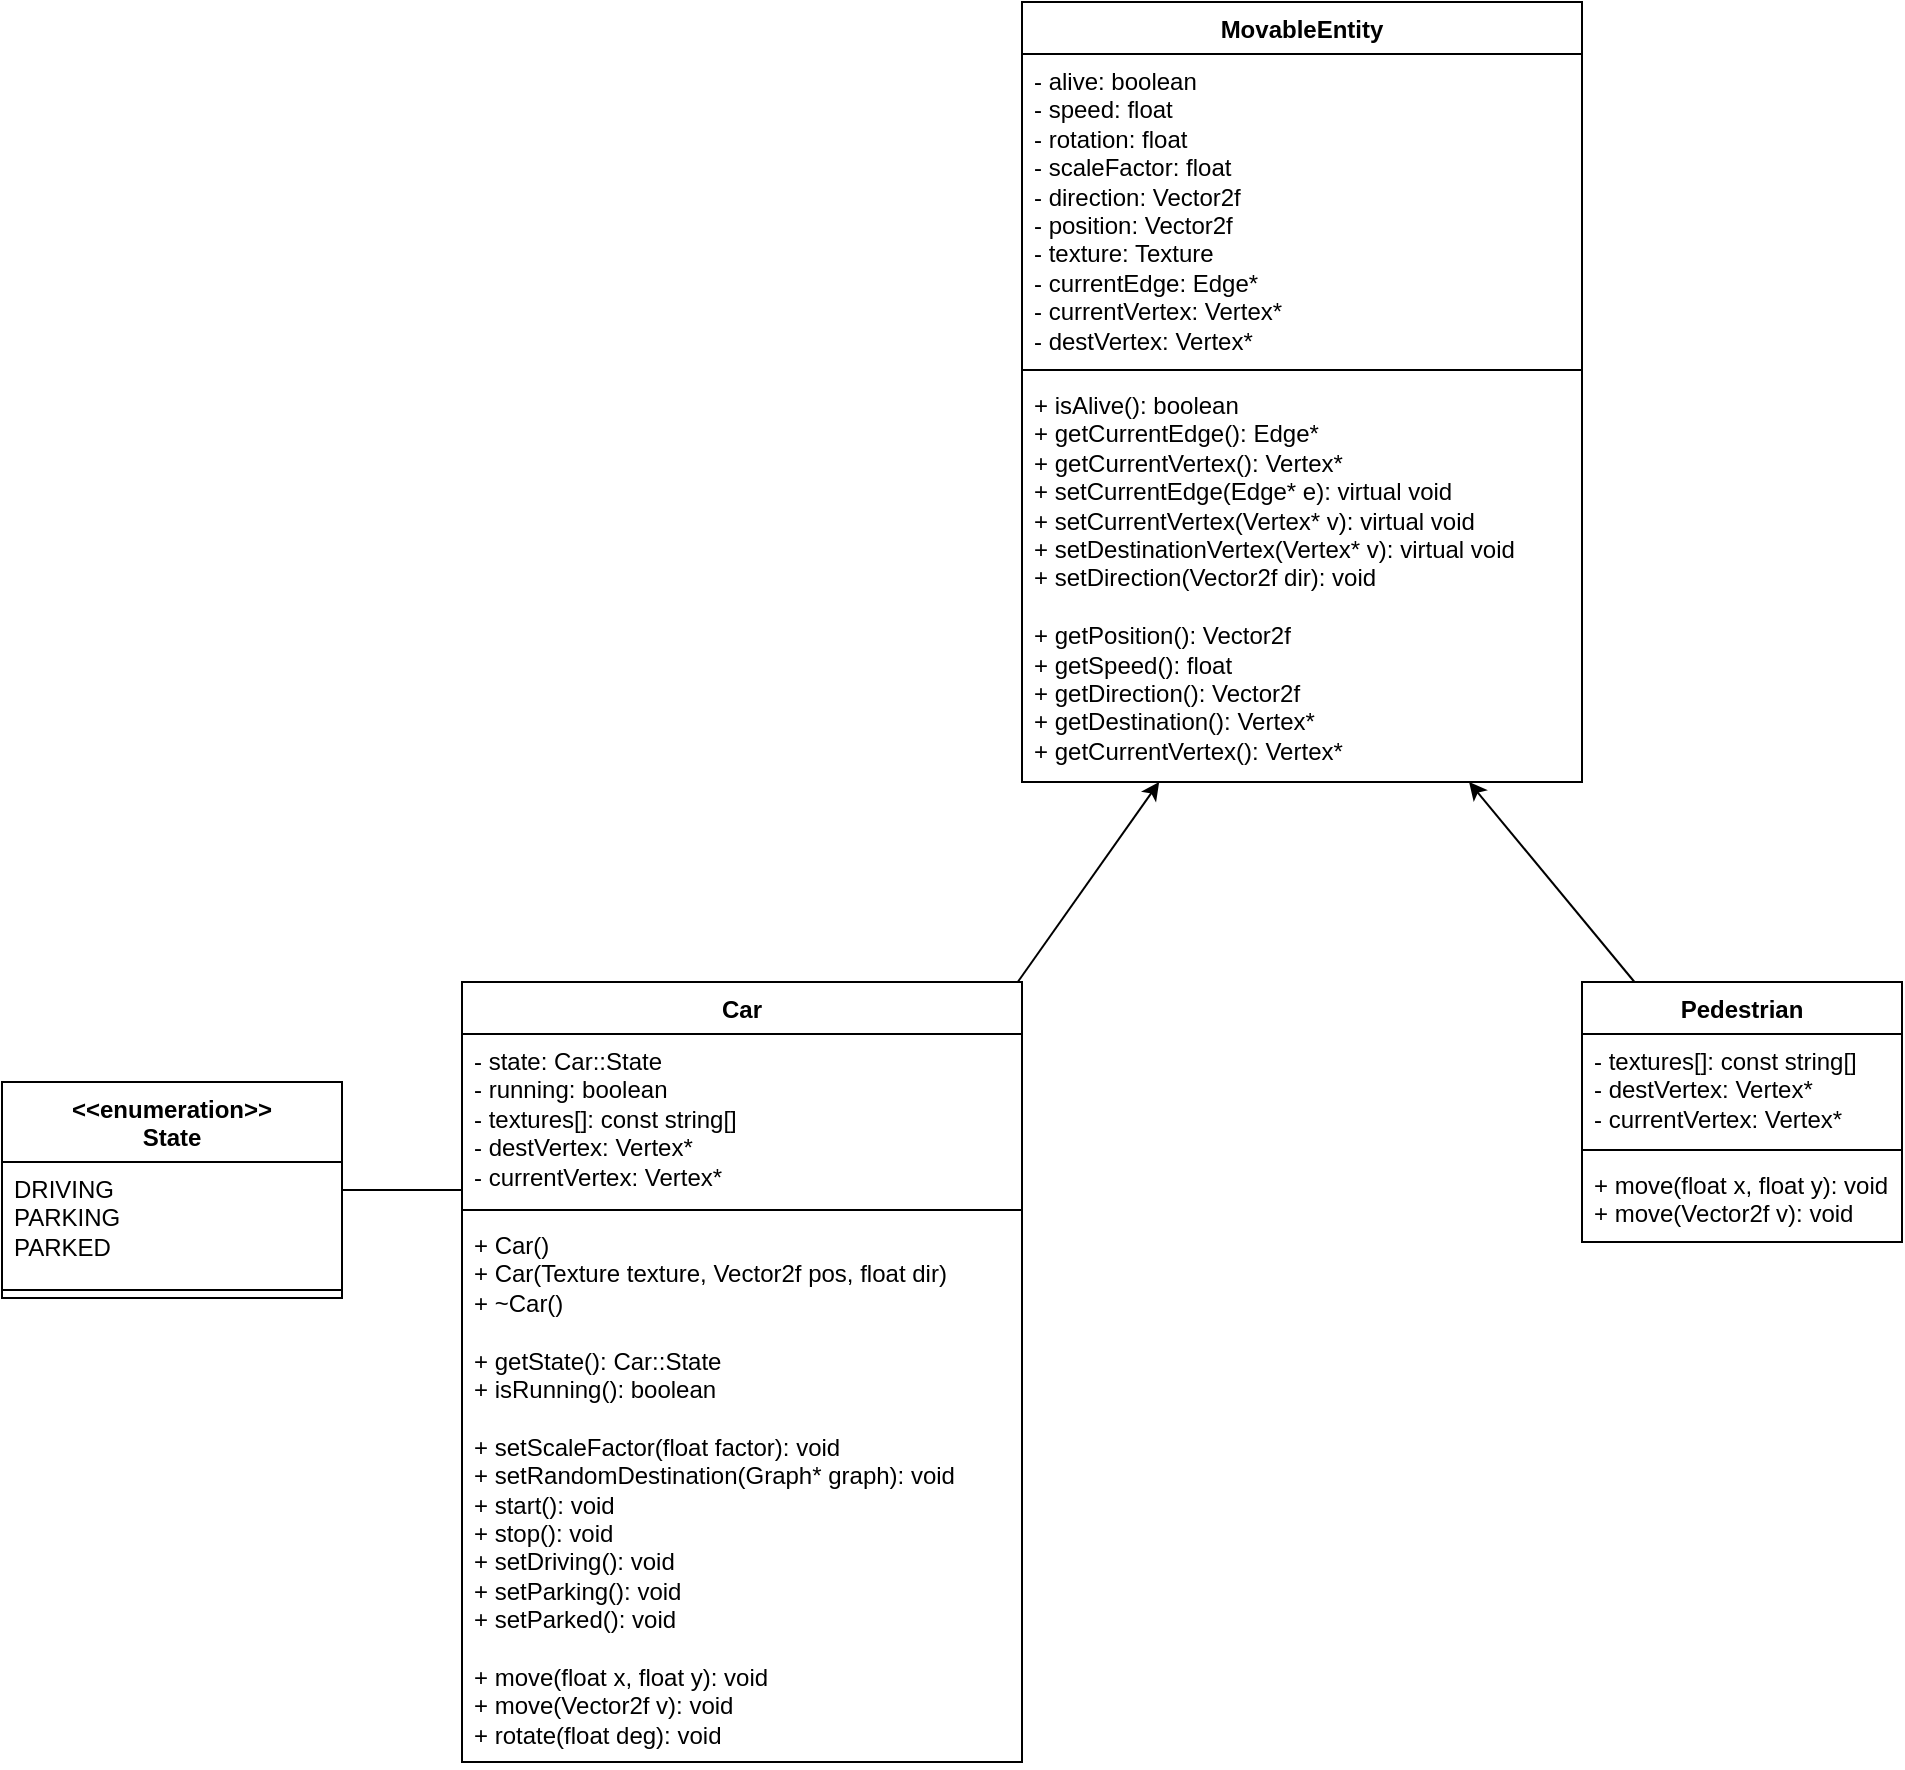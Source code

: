 <mxfile version="26.0.16" pages="4">
  <diagram name="MovableEntity" id="A3kqTvX24WQscuJyre_a">
    <mxGraphModel dx="3240" dy="1397" grid="1" gridSize="10" guides="1" tooltips="1" connect="1" arrows="1" fold="1" page="1" pageScale="1" pageWidth="850" pageHeight="1100" math="0" shadow="0">
      <root>
        <mxCell id="0" />
        <mxCell id="1" parent="0" />
        <mxCell id="rzB5ObSrzS45SE1vRz-M-1" value="MovableEntity" style="swimlane;fontStyle=1;align=center;verticalAlign=top;childLayout=stackLayout;horizontal=1;startSize=26;horizontalStack=0;resizeParent=1;resizeParentMax=0;resizeLast=0;collapsible=1;marginBottom=0;whiteSpace=wrap;html=1;" parent="1" vertex="1">
          <mxGeometry x="400" y="90" width="280" height="390" as="geometry" />
        </mxCell>
        <mxCell id="rzB5ObSrzS45SE1vRz-M-2" value="- alive: boolean&lt;div&gt;- speed: float&lt;/div&gt;&lt;div&gt;- rotation: float&lt;/div&gt;&lt;div&gt;- scaleFactor: float&lt;/div&gt;&lt;div&gt;- direction: Vector2f&lt;/div&gt;&lt;div&gt;- position: Vector2f&lt;/div&gt;&lt;div&gt;- texture: Texture&lt;/div&gt;&lt;div&gt;- currentEdge: Edge*&lt;/div&gt;&lt;div&gt;- currentVertex: Vertex*&lt;/div&gt;&lt;div&gt;- destVertex: Vertex*&lt;/div&gt;" style="text;strokeColor=none;fillColor=none;align=left;verticalAlign=top;spacingLeft=4;spacingRight=4;overflow=hidden;rotatable=0;points=[[0,0.5],[1,0.5]];portConstraint=eastwest;whiteSpace=wrap;html=1;" parent="rzB5ObSrzS45SE1vRz-M-1" vertex="1">
          <mxGeometry y="26" width="280" height="154" as="geometry" />
        </mxCell>
        <mxCell id="rzB5ObSrzS45SE1vRz-M-3" value="" style="line;strokeWidth=1;fillColor=none;align=left;verticalAlign=middle;spacingTop=-1;spacingLeft=3;spacingRight=3;rotatable=0;labelPosition=right;points=[];portConstraint=eastwest;strokeColor=inherit;" parent="rzB5ObSrzS45SE1vRz-M-1" vertex="1">
          <mxGeometry y="180" width="280" height="8" as="geometry" />
        </mxCell>
        <mxCell id="rzB5ObSrzS45SE1vRz-M-4" value="+ isAlive(): boolean&lt;div&gt;+ getCurrentEdge(): Edge*&lt;/div&gt;&lt;div&gt;+ getCurrentVertex(): Vertex*&lt;/div&gt;&lt;div&gt;+ setCurrentEdge(Edge* e): virtual void&lt;/div&gt;&lt;div&gt;+ setCurrentVertex(Vertex* v): virtual void&lt;/div&gt;&lt;div&gt;+ setDestinationVertex(Vertex* v): virtual void&lt;/div&gt;&lt;div&gt;+ setDirection(Vector2f dir): void&lt;/div&gt;&lt;div&gt;&lt;br&gt;&lt;/div&gt;&lt;div&gt;&lt;div&gt;+ getPosition(): Vector2f&lt;/div&gt;&lt;div&gt;+ getSpeed(): float&lt;/div&gt;&lt;div&gt;+ getDirection(): Vector2f&lt;/div&gt;&lt;div&gt;+ getDestination(): Vertex*&lt;/div&gt;&lt;div&gt;+ getCurrentVertex(): Vertex*&lt;/div&gt;&lt;/div&gt;" style="text;strokeColor=none;fillColor=none;align=left;verticalAlign=top;spacingLeft=4;spacingRight=4;overflow=hidden;rotatable=0;points=[[0,0.5],[1,0.5]];portConstraint=eastwest;whiteSpace=wrap;html=1;" parent="rzB5ObSrzS45SE1vRz-M-1" vertex="1">
          <mxGeometry y="188" width="280" height="202" as="geometry" />
        </mxCell>
        <mxCell id="CdhY6wQCvBM3M7gOxnK8-1" style="edgeStyle=orthogonalEdgeStyle;rounded=0;orthogonalLoop=1;jettySize=auto;html=1;endArrow=none;startFill=0;" edge="1" parent="1" source="rzB5ObSrzS45SE1vRz-M-5" target="rzB5ObSrzS45SE1vRz-M-27">
          <mxGeometry relative="1" as="geometry">
            <Array as="points">
              <mxPoint x="110" y="684" />
              <mxPoint x="110" y="684" />
            </Array>
          </mxGeometry>
        </mxCell>
        <mxCell id="qw13csJmXFcyTWkh3cDK-6" style="rounded=0;orthogonalLoop=1;jettySize=auto;html=1;" edge="1" parent="1" source="rzB5ObSrzS45SE1vRz-M-5" target="rzB5ObSrzS45SE1vRz-M-4">
          <mxGeometry relative="1" as="geometry" />
        </mxCell>
        <mxCell id="rzB5ObSrzS45SE1vRz-M-5" value="Car" style="swimlane;fontStyle=1;align=center;verticalAlign=top;childLayout=stackLayout;horizontal=1;startSize=26;horizontalStack=0;resizeParent=1;resizeParentMax=0;resizeLast=0;collapsible=1;marginBottom=0;whiteSpace=wrap;html=1;" parent="1" vertex="1">
          <mxGeometry x="120" y="580" width="280" height="390" as="geometry" />
        </mxCell>
        <mxCell id="rzB5ObSrzS45SE1vRz-M-6" value="- state: Car::State&lt;div&gt;- running: boolean&lt;/div&gt;&lt;div&gt;- textures[]: const string[]&lt;/div&gt;&lt;div&gt;- destVertex: Vertex*&lt;/div&gt;&lt;div&gt;- currentVertex: Vertex*&lt;/div&gt;" style="text;strokeColor=none;fillColor=none;align=left;verticalAlign=top;spacingLeft=4;spacingRight=4;overflow=hidden;rotatable=0;points=[[0,0.5],[1,0.5]];portConstraint=eastwest;whiteSpace=wrap;html=1;" parent="rzB5ObSrzS45SE1vRz-M-5" vertex="1">
          <mxGeometry y="26" width="280" height="84" as="geometry" />
        </mxCell>
        <mxCell id="rzB5ObSrzS45SE1vRz-M-7" value="" style="line;strokeWidth=1;fillColor=none;align=left;verticalAlign=middle;spacingTop=-1;spacingLeft=3;spacingRight=3;rotatable=0;labelPosition=right;points=[];portConstraint=eastwest;strokeColor=inherit;" parent="rzB5ObSrzS45SE1vRz-M-5" vertex="1">
          <mxGeometry y="110" width="280" height="8" as="geometry" />
        </mxCell>
        <mxCell id="rzB5ObSrzS45SE1vRz-M-8" value="+ Car()&lt;div&gt;+ Car(Texture texture, Vector2f pos, float dir)&lt;/div&gt;&lt;div&gt;+ ~Car()&lt;/div&gt;&lt;div&gt;&lt;br&gt;&lt;/div&gt;&lt;div&gt;+ getState(): Car::State&lt;/div&gt;&lt;div&gt;+ isRunning(): boolean&lt;/div&gt;&lt;div&gt;&lt;br&gt;&lt;/div&gt;&lt;div&gt;+ setScaleFactor(float factor): void&lt;/div&gt;&lt;div&gt;+ setRandomDestination(Graph* graph): void&lt;/div&gt;&lt;div&gt;+ start(): void&lt;/div&gt;&lt;div&gt;+ stop(): void&lt;/div&gt;&lt;div&gt;+ setDriving(): void&lt;/div&gt;&lt;div&gt;+ setParking(): void&lt;/div&gt;&lt;div&gt;+ setParked(): void&lt;/div&gt;&lt;div&gt;&lt;br&gt;&lt;/div&gt;&lt;div&gt;+ move(float x, float y): void&lt;/div&gt;&lt;div&gt;+ move(Vector2f v): void&lt;/div&gt;&lt;div&gt;+ rotate(float deg): void&lt;/div&gt;" style="text;strokeColor=none;fillColor=none;align=left;verticalAlign=top;spacingLeft=4;spacingRight=4;overflow=hidden;rotatable=0;points=[[0,0.5],[1,0.5]];portConstraint=eastwest;whiteSpace=wrap;html=1;" parent="rzB5ObSrzS45SE1vRz-M-5" vertex="1">
          <mxGeometry y="118" width="280" height="272" as="geometry" />
        </mxCell>
        <mxCell id="qw13csJmXFcyTWkh3cDK-5" style="rounded=0;orthogonalLoop=1;jettySize=auto;html=1;" edge="1" parent="1" source="rzB5ObSrzS45SE1vRz-M-9" target="rzB5ObSrzS45SE1vRz-M-4">
          <mxGeometry relative="1" as="geometry" />
        </mxCell>
        <mxCell id="rzB5ObSrzS45SE1vRz-M-9" value="Pedestrian" style="swimlane;fontStyle=1;align=center;verticalAlign=top;childLayout=stackLayout;horizontal=1;startSize=26;horizontalStack=0;resizeParent=1;resizeParentMax=0;resizeLast=0;collapsible=1;marginBottom=0;whiteSpace=wrap;html=1;" parent="1" vertex="1">
          <mxGeometry x="680" y="580" width="160" height="130" as="geometry" />
        </mxCell>
        <mxCell id="rzB5ObSrzS45SE1vRz-M-10" value="- textures[]: const string[]&lt;div&gt;- destVertex: Vertex*&lt;/div&gt;&lt;div&gt;- currentVertex: Vertex*&lt;/div&gt;" style="text;strokeColor=none;fillColor=none;align=left;verticalAlign=top;spacingLeft=4;spacingRight=4;overflow=hidden;rotatable=0;points=[[0,0.5],[1,0.5]];portConstraint=eastwest;whiteSpace=wrap;html=1;" parent="rzB5ObSrzS45SE1vRz-M-9" vertex="1">
          <mxGeometry y="26" width="160" height="54" as="geometry" />
        </mxCell>
        <mxCell id="rzB5ObSrzS45SE1vRz-M-11" value="" style="line;strokeWidth=1;fillColor=none;align=left;verticalAlign=middle;spacingTop=-1;spacingLeft=3;spacingRight=3;rotatable=0;labelPosition=right;points=[];portConstraint=eastwest;strokeColor=inherit;" parent="rzB5ObSrzS45SE1vRz-M-9" vertex="1">
          <mxGeometry y="80" width="160" height="8" as="geometry" />
        </mxCell>
        <mxCell id="rzB5ObSrzS45SE1vRz-M-12" value="+ move(float x, float y): void&lt;div&gt;+ move(Vector2f v): void&lt;/div&gt;" style="text;strokeColor=none;fillColor=none;align=left;verticalAlign=top;spacingLeft=4;spacingRight=4;overflow=hidden;rotatable=0;points=[[0,0.5],[1,0.5]];portConstraint=eastwest;whiteSpace=wrap;html=1;" parent="rzB5ObSrzS45SE1vRz-M-9" vertex="1">
          <mxGeometry y="88" width="160" height="42" as="geometry" />
        </mxCell>
        <mxCell id="rzB5ObSrzS45SE1vRz-M-27" value="&lt;div&gt;&amp;lt;&amp;lt;enumeration&amp;gt;&amp;gt;&lt;/div&gt;State" style="swimlane;fontStyle=1;align=center;verticalAlign=top;childLayout=stackLayout;horizontal=1;startSize=40;horizontalStack=0;resizeParent=1;resizeParentMax=0;resizeLast=0;collapsible=1;marginBottom=0;whiteSpace=wrap;html=1;" parent="1" vertex="1">
          <mxGeometry x="-110" y="630" width="170" height="108" as="geometry" />
        </mxCell>
        <mxCell id="rzB5ObSrzS45SE1vRz-M-28" value="DRIVING&lt;div&gt;PARKING&lt;/div&gt;&lt;div&gt;PARKED&lt;/div&gt;" style="text;strokeColor=none;fillColor=none;align=left;verticalAlign=top;spacingLeft=4;spacingRight=4;overflow=hidden;rotatable=0;points=[[0,0.5],[1,0.5]];portConstraint=eastwest;whiteSpace=wrap;html=1;" parent="rzB5ObSrzS45SE1vRz-M-27" vertex="1">
          <mxGeometry y="40" width="170" height="60" as="geometry" />
        </mxCell>
        <mxCell id="rzB5ObSrzS45SE1vRz-M-29" value="" style="line;strokeWidth=1;fillColor=none;align=left;verticalAlign=middle;spacingTop=-1;spacingLeft=3;spacingRight=3;rotatable=0;labelPosition=right;points=[];portConstraint=eastwest;strokeColor=inherit;" parent="rzB5ObSrzS45SE1vRz-M-27" vertex="1">
          <mxGeometry y="100" width="170" height="8" as="geometry" />
        </mxCell>
      </root>
    </mxGraphModel>
  </diagram>
  <diagram id="TAdrbi4PPeA9WnI3AynJ" name="Graph">
    <mxGraphModel dx="3240" dy="1397" grid="1" gridSize="10" guides="1" tooltips="1" connect="1" arrows="1" fold="1" page="1" pageScale="1" pageWidth="850" pageHeight="1100" math="0" shadow="0">
      <root>
        <mxCell id="0" />
        <mxCell id="1" parent="0" />
        <mxCell id="QZvANkcdnf_od8viczrN-1" value="Graph" style="swimlane;fontStyle=1;align=center;verticalAlign=top;childLayout=stackLayout;horizontal=1;startSize=26;horizontalStack=0;resizeParent=1;resizeParentMax=0;resizeLast=0;collapsible=1;marginBottom=0;whiteSpace=wrap;html=1;" parent="1" vertex="1">
          <mxGeometry x="260" y="60" width="370" height="410" as="geometry" />
        </mxCell>
        <mxCell id="QZvANkcdnf_od8viczrN-2" value="- vertexList: vector&amp;lt;Vertex&amp;gt;&lt;div&gt;- edgeList: vector&amp;lt;Edge&amp;gt;&lt;/div&gt;&lt;div&gt;- adjMatrix: vector&amp;lt;vector&amp;lt;int&amp;gt;&amp;gt;&lt;/div&gt;&lt;div&gt;- vector&amp;lt;Vertex*&amp;gt; startingVertices&lt;/div&gt;" style="text;strokeColor=none;fillColor=none;align=left;verticalAlign=top;spacingLeft=4;spacingRight=4;overflow=hidden;rotatable=0;points=[[0,0.5],[1,0.5]];portConstraint=eastwest;whiteSpace=wrap;html=1;" parent="QZvANkcdnf_od8viczrN-1" vertex="1">
          <mxGeometry y="26" width="370" height="64" as="geometry" />
        </mxCell>
        <mxCell id="QZvANkcdnf_od8viczrN-3" value="" style="line;strokeWidth=1;fillColor=none;align=left;verticalAlign=middle;spacingTop=-1;spacingLeft=3;spacingRight=3;rotatable=0;labelPosition=right;points=[];portConstraint=eastwest;strokeColor=inherit;" parent="QZvANkcdnf_od8viczrN-1" vertex="1">
          <mxGeometry y="90" width="370" height="8" as="geometry" />
        </mxCell>
        <mxCell id="QZvANkcdnf_od8viczrN-4" value="- updateJunctions(int n): void&lt;div&gt;&lt;br&gt;&lt;/div&gt;&lt;div&gt;+ Graph(string Map)&lt;/div&gt;&lt;div&gt;+ Graph(vector&amp;lt;vector&amp;lt;int&amp;gt;&amp;gt; matrix)&lt;/div&gt;&lt;div&gt;+ getVertices(): vector&amp;lt;Vertex&amp;gt;&lt;/div&gt;&lt;div&gt;+ getEdges(): vector&amp;lt;Edge&amp;gt;&lt;/div&gt;&lt;div&gt;+ getStartingVertex(): Vertex*&lt;/div&gt;&lt;div&gt;&lt;br&gt;&lt;/div&gt;&lt;div&gt;+ setMatrix(vector&amp;lt;vector&amp;lt;int&amp;gt;&amp;gt; matrix): void&lt;/div&gt;&lt;div&gt;+ addAdjacency(int originJunct, int destJunct, int edgeLength): void&lt;/div&gt;&lt;div&gt;+ insertVertex(Vertex v): bool&lt;/div&gt;&lt;div&gt;+ insertEdge(Edge e, Vertex origin, Vertex dest): bool&lt;/div&gt;&lt;div&gt;+ removeVertex(Vertex v): bool&lt;/div&gt;&lt;div&gt;+ removeEdge(Edge e): bool&lt;/div&gt;&lt;div&gt;&lt;br&gt;&lt;/div&gt;&lt;div&gt;+ loadMap(string map): void&lt;/div&gt;&lt;div&gt;+ randAdjVertex(Vertex* current): Vertex*&lt;/div&gt;&lt;div&gt;&lt;br&gt;&lt;/div&gt;&lt;div&gt;+ addJunction(): static void&lt;/div&gt;&lt;div&gt;+ removeJunction(): static void&lt;/div&gt;&lt;div&gt;+ getNumJunctions(): static void&lt;/div&gt;" style="text;strokeColor=none;fillColor=none;align=left;verticalAlign=top;spacingLeft=4;spacingRight=4;overflow=hidden;rotatable=0;points=[[0,0.5],[1,0.5]];portConstraint=eastwest;whiteSpace=wrap;html=1;" parent="QZvANkcdnf_od8viczrN-1" vertex="1">
          <mxGeometry y="98" width="370" height="312" as="geometry" />
        </mxCell>
        <mxCell id="EP9dXfuGmDGBFgLjxuYx-1" value="Vertex" style="swimlane;fontStyle=1;align=center;verticalAlign=top;childLayout=stackLayout;horizontal=1;startSize=26;horizontalStack=0;resizeParent=1;resizeParentMax=0;resizeLast=0;collapsible=1;marginBottom=0;whiteSpace=wrap;html=1;" vertex="1" parent="1">
          <mxGeometry x="-170" y="360" width="290" height="310" as="geometry" />
        </mxCell>
        <mxCell id="EP9dXfuGmDGBFgLjxuYx-2" value="- edges: vector&amp;lt;Edge&amp;gt;&lt;div&gt;- junction: int&lt;/div&gt;&lt;div&gt;- name: string&lt;/div&gt;&lt;div&gt;- boundaryRect: RectangleShape&lt;/div&gt;" style="text;strokeColor=none;fillColor=none;align=left;verticalAlign=top;spacingLeft=4;spacingRight=4;overflow=hidden;rotatable=0;points=[[0,0.5],[1,0.5]];portConstraint=eastwest;whiteSpace=wrap;html=1;" vertex="1" parent="EP9dXfuGmDGBFgLjxuYx-1">
          <mxGeometry y="26" width="290" height="74" as="geometry" />
        </mxCell>
        <mxCell id="EP9dXfuGmDGBFgLjxuYx-3" value="" style="line;strokeWidth=1;fillColor=none;align=left;verticalAlign=middle;spacingTop=-1;spacingLeft=3;spacingRight=3;rotatable=0;labelPosition=right;points=[];portConstraint=eastwest;strokeColor=inherit;" vertex="1" parent="EP9dXfuGmDGBFgLjxuYx-1">
          <mxGeometry y="100" width="290" height="8" as="geometry" />
        </mxCell>
        <mxCell id="EP9dXfuGmDGBFgLjxuYx-4" value="+ Vertex()&lt;div&gt;+ Vertex(string name)&lt;/div&gt;&lt;div&gt;+ Vertex(string name, int junction)&lt;/div&gt;&lt;div&gt;&lt;br&gt;&lt;/div&gt;&lt;div&gt;+ operator*(): int&lt;/div&gt;&lt;div&gt;+ operator==(Vertex v): bool&lt;/div&gt;&lt;div&gt;+ incidentEdges(): vector&amp;lt;Edge&amp;gt;&lt;/div&gt;&lt;div&gt;+ isAdjacentTo(Vertex v): bool&lt;/div&gt;&lt;div&gt;+ setJunction(int num): void&lt;/div&gt;&lt;div&gt;+ addJunction(): int&lt;/div&gt;&lt;div&gt;&lt;br&gt;&lt;/div&gt;&lt;div&gt;+ getName(): string&lt;/div&gt;&lt;div&gt;+ getBoundaries(): FloatRect&lt;/div&gt;" style="text;strokeColor=none;fillColor=none;align=left;verticalAlign=top;spacingLeft=4;spacingRight=4;overflow=hidden;rotatable=0;points=[[0,0.5],[1,0.5]];portConstraint=eastwest;whiteSpace=wrap;html=1;" vertex="1" parent="EP9dXfuGmDGBFgLjxuYx-1">
          <mxGeometry y="108" width="290" height="202" as="geometry" />
        </mxCell>
        <mxCell id="1mSPu20apJU4PZgg-Dhc-1" value="Edge" style="swimlane;fontStyle=1;align=center;verticalAlign=top;childLayout=stackLayout;horizontal=1;startSize=26;horizontalStack=0;resizeParent=1;resizeParentMax=0;resizeLast=0;collapsible=1;marginBottom=0;whiteSpace=wrap;html=1;" vertex="1" parent="1">
          <mxGeometry x="760" y="360" width="360" height="500" as="geometry" />
        </mxCell>
        <mxCell id="1mSPu20apJU4PZgg-Dhc-2" value="- origin: Vertex*&lt;div&gt;- dest: Vertex*&lt;/div&gt;&lt;div&gt;- name: string&lt;/div&gt;&lt;div&gt;- length: double&lt;/div&gt;&lt;div&gt;- speedLimit: int&lt;/div&gt;&lt;div&gt;- directed: boolean&lt;/div&gt;&lt;div&gt;- dirVector: Vector2f&lt;/div&gt;" style="text;strokeColor=none;fillColor=none;align=left;verticalAlign=top;spacingLeft=4;spacingRight=4;overflow=hidden;rotatable=0;points=[[0,0.5],[1,0.5]];portConstraint=eastwest;whiteSpace=wrap;html=1;" vertex="1" parent="1mSPu20apJU4PZgg-Dhc-1">
          <mxGeometry y="26" width="360" height="114" as="geometry" />
        </mxCell>
        <mxCell id="1mSPu20apJU4PZgg-Dhc-3" value="" style="line;strokeWidth=1;fillColor=none;align=left;verticalAlign=middle;spacingTop=-1;spacingLeft=3;spacingRight=3;rotatable=0;labelPosition=right;points=[];portConstraint=eastwest;strokeColor=inherit;" vertex="1" parent="1mSPu20apJU4PZgg-Dhc-1">
          <mxGeometry y="140" width="360" height="8" as="geometry" />
        </mxCell>
        <mxCell id="1mSPu20apJU4PZgg-Dhc-4" value="+ Edge()&lt;div&gt;+ Edge(string name)&lt;/div&gt;&lt;div&gt;+ Edge(string name, double length, int speedLimit, bool directed)&lt;/div&gt;&lt;div&gt;&lt;br&gt;&lt;/div&gt;&lt;div&gt;+ operator*(): string&lt;/div&gt;&lt;div&gt;+ operator==(const Edge e): boolean&lt;/div&gt;&lt;div&gt;+ endVertices(): vector&amp;lt;Vertex&amp;gt;&lt;/div&gt;&lt;div&gt;+ opposite(Vertex v): Vertex&lt;/div&gt;&lt;div&gt;+ isAdjacentTo(Edge e): boolean&lt;/div&gt;&lt;div&gt;+ isIncidentOn(Vertex v): boolean&lt;/div&gt;&lt;div&gt;&lt;br&gt;&lt;/div&gt;&lt;div&gt;+ getOrigin(): Vertex*&lt;/div&gt;&lt;div&gt;+ getDest(): Vertex*&lt;/div&gt;&lt;div&gt;+ getName(): string&lt;/div&gt;&lt;div&gt;+ getLength(): double&lt;/div&gt;&lt;div&gt;+ getSpeedLimit(): int&lt;/div&gt;&lt;div&gt;+ isDirected(): boolean&lt;/div&gt;&lt;div&gt;&lt;br&gt;&lt;/div&gt;&lt;div&gt;+ setOrigin(Vertex* origin): void&lt;/div&gt;&lt;div&gt;+ setDest(Vertex* dest): void&lt;/div&gt;&lt;div&gt;+ setName(string name): void&lt;/div&gt;&lt;div&gt;+ setLength(double length): void&lt;/div&gt;&lt;div&gt;+ setSpeedLimit(int sl): void&lt;/div&gt;&lt;div&gt;+ setDirected(bool directed): void&lt;/div&gt;" style="text;strokeColor=none;fillColor=none;align=left;verticalAlign=top;spacingLeft=4;spacingRight=4;overflow=hidden;rotatable=0;points=[[0,0.5],[1,0.5]];portConstraint=eastwest;whiteSpace=wrap;html=1;" vertex="1" parent="1mSPu20apJU4PZgg-Dhc-1">
          <mxGeometry y="148" width="360" height="352" as="geometry" />
        </mxCell>
      </root>
    </mxGraphModel>
  </diagram>
  <diagram id="LhSO2CEL5W0HnGoFx6Dl" name="RoadSegment">
    <mxGraphModel dx="1434" dy="838" grid="1" gridSize="10" guides="1" tooltips="1" connect="1" arrows="1" fold="1" page="1" pageScale="1" pageWidth="850" pageHeight="1100" math="0" shadow="0">
      <root>
        <mxCell id="0" />
        <mxCell id="1" parent="0" />
        <mxCell id="o0HBMFrLWqXvDiD7rkfQ-1" value="RoadSegment" style="swimlane;fontStyle=1;align=center;verticalAlign=top;childLayout=stackLayout;horizontal=1;startSize=26;horizontalStack=0;resizeParent=1;resizeParentMax=0;resizeLast=0;collapsible=1;marginBottom=0;whiteSpace=wrap;html=1;" parent="1" vertex="1">
          <mxGeometry x="345" y="280" width="300" height="388" as="geometry" />
        </mxCell>
        <mxCell id="o0HBMFrLWqXvDiD7rkfQ-2" value="- edge: Edge*&lt;div&gt;- incoming: Vector2f&lt;/div&gt;&lt;div&gt;- outgoing: Vector2f&lt;/div&gt;&lt;div&gt;- boundary: RectangleShape*&lt;/div&gt;&lt;div&gt;- position: Vector2f&lt;/div&gt;&lt;div&gt;- height: float&lt;/div&gt;&lt;div&gt;- width: float&lt;/div&gt;&lt;div&gt;- vertices: vector&amp;lt;Vertex*&amp;gt;&lt;/div&gt;" style="text;strokeColor=none;fillColor=none;align=left;verticalAlign=top;spacingLeft=4;spacingRight=4;overflow=hidden;rotatable=0;points=[[0,0.5],[1,0.5]];portConstraint=eastwest;whiteSpace=wrap;html=1;" parent="o0HBMFrLWqXvDiD7rkfQ-1" vertex="1">
          <mxGeometry y="26" width="300" height="124" as="geometry" />
        </mxCell>
        <mxCell id="o0HBMFrLWqXvDiD7rkfQ-3" value="" style="line;strokeWidth=1;fillColor=none;align=left;verticalAlign=middle;spacingTop=-1;spacingLeft=3;spacingRight=3;rotatable=0;labelPosition=right;points=[];portConstraint=eastwest;strokeColor=inherit;" parent="o0HBMFrLWqXvDiD7rkfQ-1" vertex="1">
          <mxGeometry y="150" width="300" height="8" as="geometry" />
        </mxCell>
        <mxCell id="o0HBMFrLWqXvDiD7rkfQ-4" value="+ RoadSegment()&lt;div&gt;+ RoadSegment(Vector2f pos, float height, float width)&lt;/div&gt;&lt;div&gt;&lt;br&gt;&lt;/div&gt;&lt;div&gt;+ getIncoming(): Vector2f*&lt;/div&gt;&lt;div&gt;+ getOutgoing(): Vector2f*&lt;/div&gt;&lt;div&gt;+ getVertices(): vector&amp;lt;Vertex*&amp;gt;&lt;/div&gt;&lt;div&gt;+ getPosition(): Vector2f&lt;/div&gt;&lt;div&gt;+ getBoundary(): RectangleShape*&lt;/div&gt;&lt;div&gt;+ getHeight(): float&lt;/div&gt;&lt;div&gt;&amp;nbsp;+ getWidth(): float&lt;/div&gt;&lt;div&gt;&lt;br&gt;&lt;/div&gt;&lt;div&gt;+ setIncoming(Vector2f* in): void&lt;/div&gt;&lt;div&gt;+ setOutgoing(Vector2f* out): void&lt;/div&gt;&lt;div&gt;+ setVertices(vector&amp;lt;Vertex*&amp;gt; v): void&lt;/div&gt;&lt;div&gt;+ setBoundary(RectangleShape* rect): void&lt;/div&gt;" style="text;strokeColor=none;fillColor=none;align=left;verticalAlign=top;spacingLeft=4;spacingRight=4;overflow=hidden;rotatable=0;points=[[0,0.5],[1,0.5]];portConstraint=eastwest;whiteSpace=wrap;html=1;" parent="o0HBMFrLWqXvDiD7rkfQ-1" vertex="1">
          <mxGeometry y="158" width="300" height="230" as="geometry" />
        </mxCell>
      </root>
    </mxGraphModel>
  </diagram>
  <diagram id="dO-4rZU5xrfrDXITA6el" name="UserInterface">
    <mxGraphModel dx="1434" dy="838" grid="1" gridSize="10" guides="1" tooltips="1" connect="1" arrows="1" fold="1" page="1" pageScale="1" pageWidth="850" pageHeight="1100" math="0" shadow="0">
      <root>
        <mxCell id="0" />
        <mxCell id="1" parent="0" />
        <mxCell id="6a6NVcOqs6YaobyKAHwt-1" value="User Interface" style="text;html=1;align=center;verticalAlign=middle;whiteSpace=wrap;rounded=0;" vertex="1" parent="1">
          <mxGeometry x="378" y="130" width="95" height="30" as="geometry" />
        </mxCell>
        <mxCell id="6a6NVcOqs6YaobyKAHwt-2" value="Simulation" style="rounded=0;whiteSpace=wrap;html=1;" vertex="1" parent="1">
          <mxGeometry x="198" y="170" width="455" height="290" as="geometry" />
        </mxCell>
        <mxCell id="6a6NVcOqs6YaobyKAHwt-3" value="Statistics -&lt;div&gt;Transparent background&lt;/div&gt;" style="rounded=0;whiteSpace=wrap;html=1;" vertex="1" parent="1">
          <mxGeometry x="210" y="180" width="120" height="60" as="geometry" />
        </mxCell>
      </root>
    </mxGraphModel>
  </diagram>
</mxfile>
